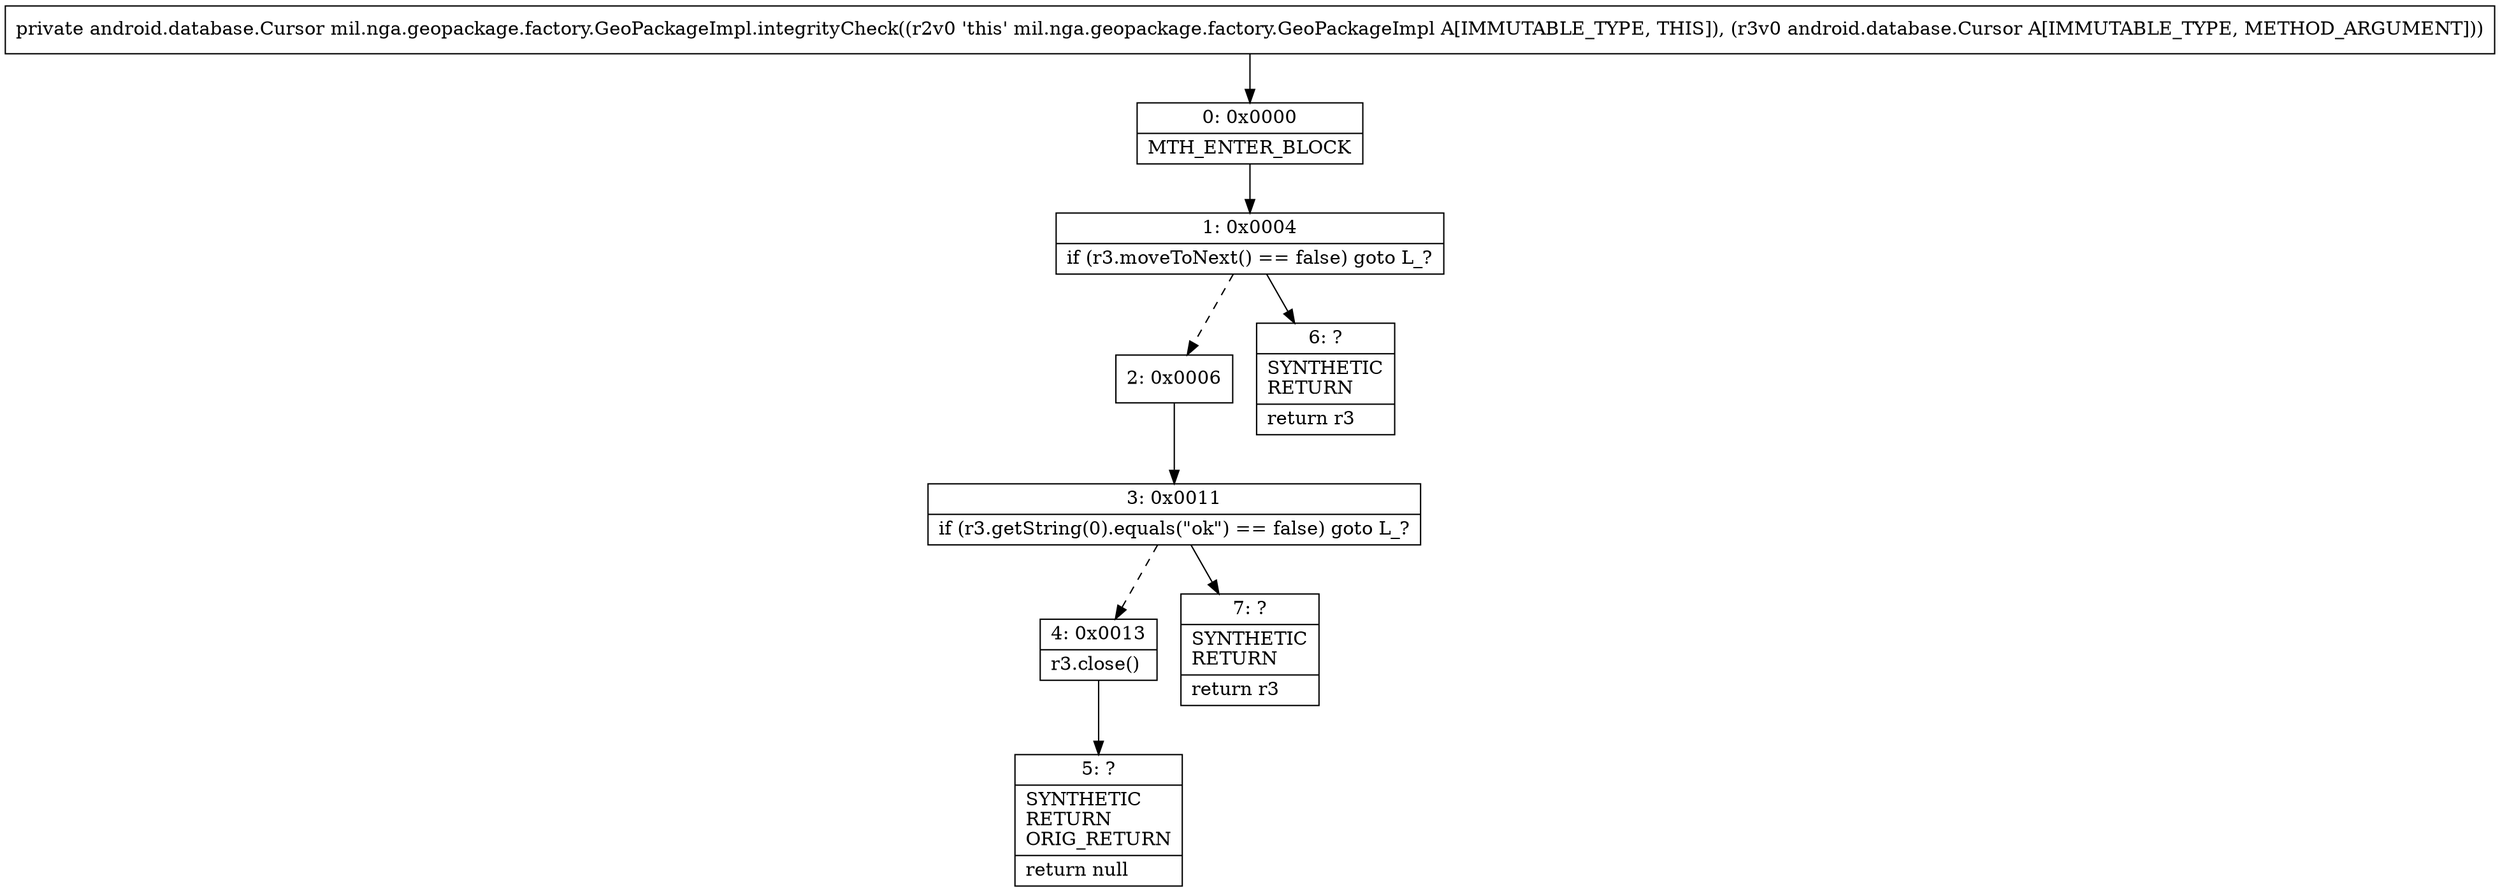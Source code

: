 digraph "CFG formil.nga.geopackage.factory.GeoPackageImpl.integrityCheck(Landroid\/database\/Cursor;)Landroid\/database\/Cursor;" {
Node_0 [shape=record,label="{0\:\ 0x0000|MTH_ENTER_BLOCK\l}"];
Node_1 [shape=record,label="{1\:\ 0x0004|if (r3.moveToNext() == false) goto L_?\l}"];
Node_2 [shape=record,label="{2\:\ 0x0006}"];
Node_3 [shape=record,label="{3\:\ 0x0011|if (r3.getString(0).equals(\"ok\") == false) goto L_?\l}"];
Node_4 [shape=record,label="{4\:\ 0x0013|r3.close()\l}"];
Node_5 [shape=record,label="{5\:\ ?|SYNTHETIC\lRETURN\lORIG_RETURN\l|return null\l}"];
Node_6 [shape=record,label="{6\:\ ?|SYNTHETIC\lRETURN\l|return r3\l}"];
Node_7 [shape=record,label="{7\:\ ?|SYNTHETIC\lRETURN\l|return r3\l}"];
MethodNode[shape=record,label="{private android.database.Cursor mil.nga.geopackage.factory.GeoPackageImpl.integrityCheck((r2v0 'this' mil.nga.geopackage.factory.GeoPackageImpl A[IMMUTABLE_TYPE, THIS]), (r3v0 android.database.Cursor A[IMMUTABLE_TYPE, METHOD_ARGUMENT])) }"];
MethodNode -> Node_0;
Node_0 -> Node_1;
Node_1 -> Node_2[style=dashed];
Node_1 -> Node_6;
Node_2 -> Node_3;
Node_3 -> Node_4[style=dashed];
Node_3 -> Node_7;
Node_4 -> Node_5;
}

